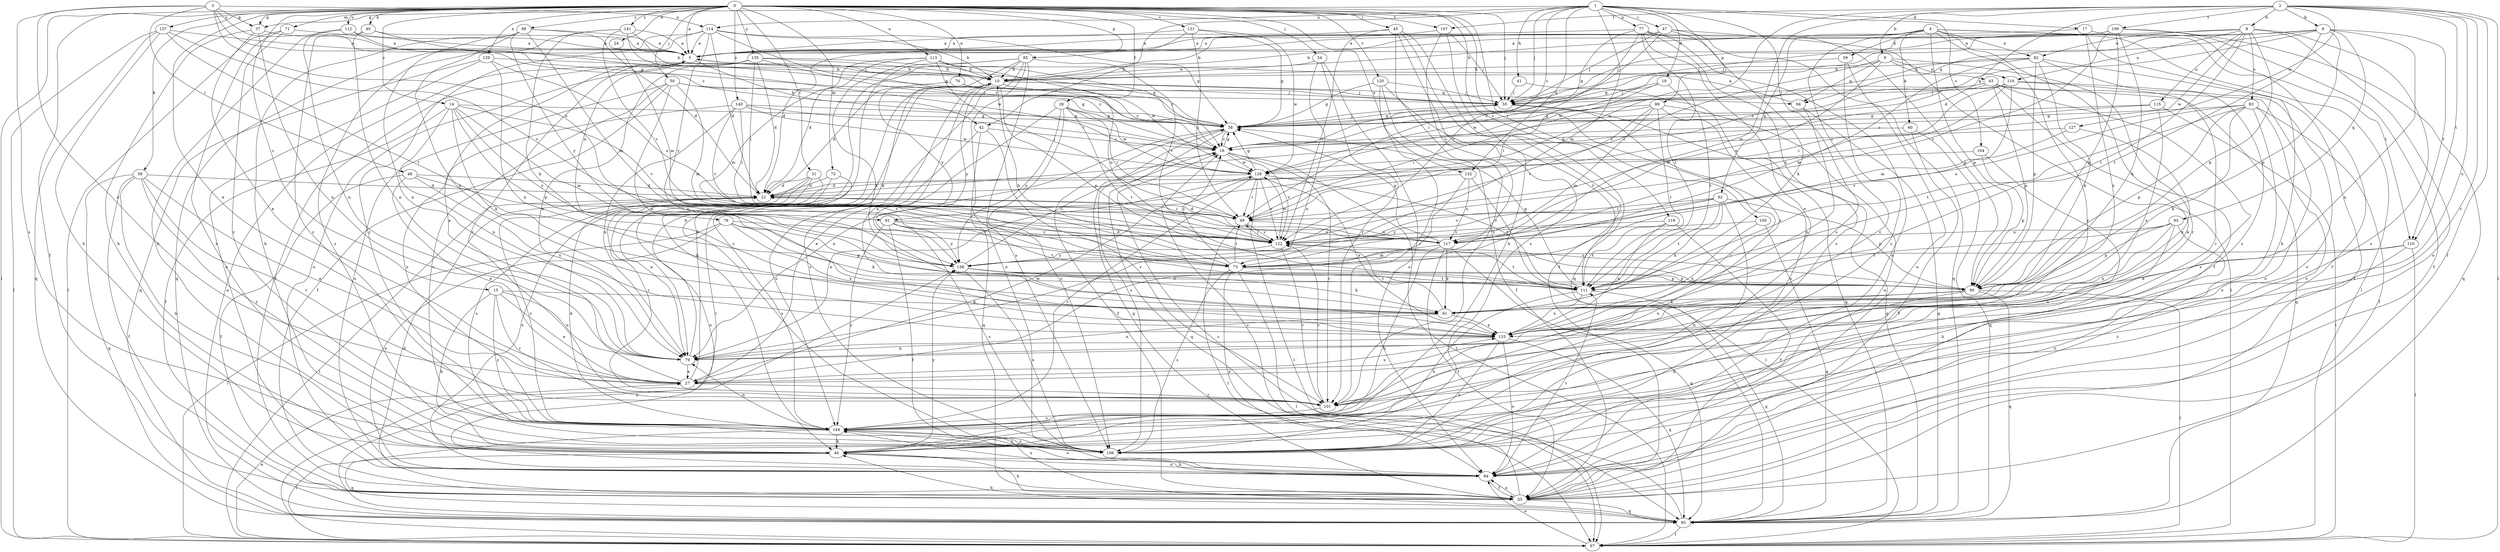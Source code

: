 strict digraph  {
0;
1;
2;
3;
4;
5;
6;
8;
9;
10;
14;
15;
16;
17;
19;
21;
24;
27;
28;
31;
33;
37;
38;
40;
41;
42;
43;
44;
45;
47;
48;
49;
50;
54;
55;
58;
59;
60;
61;
67;
71;
72;
73;
76;
77;
78;
79;
81;
82;
83;
84;
85;
88;
90;
92;
93;
94;
95;
98;
100;
101;
104;
106;
107;
109;
110;
111;
112;
113;
114;
115;
116;
117;
119;
120;
121;
122;
127;
128;
129;
132;
133;
135;
137;
138;
140;
141;
144;
0 -> 5  [label=a];
0 -> 14  [label=c];
0 -> 15  [label=c];
0 -> 24  [label=e];
0 -> 27  [label=e];
0 -> 28  [label=f];
0 -> 31  [label=f];
0 -> 33  [label=f];
0 -> 37  [label=g];
0 -> 40  [label=h];
0 -> 45  [label=i];
0 -> 50  [label=j];
0 -> 54  [label=j];
0 -> 55  [label=j];
0 -> 58  [label=k];
0 -> 67  [label=l];
0 -> 71  [label=m];
0 -> 72  [label=m];
0 -> 76  [label=n];
0 -> 85  [label=p];
0 -> 98  [label=r];
0 -> 100  [label=r];
0 -> 107  [label=t];
0 -> 112  [label=u];
0 -> 113  [label=u];
0 -> 119  [label=v];
0 -> 120  [label=v];
0 -> 121  [label=v];
0 -> 129  [label=x];
0 -> 132  [label=x];
0 -> 135  [label=y];
0 -> 137  [label=y];
0 -> 140  [label=z];
0 -> 141  [label=z];
0 -> 144  [label=z];
1 -> 16  [label=c];
1 -> 17  [label=d];
1 -> 19  [label=d];
1 -> 37  [label=g];
1 -> 41  [label=h];
1 -> 42  [label=h];
1 -> 47  [label=i];
1 -> 55  [label=j];
1 -> 73  [label=m];
1 -> 77  [label=n];
1 -> 88  [label=p];
1 -> 104  [label=s];
1 -> 106  [label=s];
1 -> 114  [label=u];
1 -> 132  [label=x];
2 -> 6  [label=b];
2 -> 8  [label=b];
2 -> 9  [label=b];
2 -> 21  [label=d];
2 -> 33  [label=f];
2 -> 67  [label=l];
2 -> 73  [label=m];
2 -> 81  [label=o];
2 -> 101  [label=r];
2 -> 107  [label=t];
2 -> 109  [label=t];
2 -> 110  [label=t];
2 -> 127  [label=w];
2 -> 133  [label=x];
3 -> 16  [label=c];
3 -> 27  [label=e];
3 -> 37  [label=g];
3 -> 38  [label=g];
3 -> 48  [label=i];
3 -> 81  [label=o];
3 -> 106  [label=s];
3 -> 114  [label=u];
4 -> 10  [label=b];
4 -> 33  [label=f];
4 -> 59  [label=k];
4 -> 60  [label=k];
4 -> 67  [label=l];
4 -> 82  [label=o];
4 -> 90  [label=p];
4 -> 92  [label=q];
4 -> 101  [label=r];
4 -> 110  [label=t];
4 -> 144  [label=z];
5 -> 10  [label=b];
5 -> 33  [label=f];
5 -> 42  [label=h];
5 -> 78  [label=n];
6 -> 5  [label=a];
6 -> 38  [label=g];
6 -> 55  [label=j];
6 -> 79  [label=n];
6 -> 90  [label=p];
6 -> 93  [label=q];
6 -> 94  [label=q];
6 -> 110  [label=t];
6 -> 111  [label=t];
8 -> 55  [label=j];
8 -> 82  [label=o];
8 -> 83  [label=o];
8 -> 84  [label=o];
8 -> 90  [label=p];
8 -> 106  [label=s];
8 -> 111  [label=t];
8 -> 115  [label=u];
8 -> 116  [label=u];
8 -> 128  [label=w];
9 -> 38  [label=g];
9 -> 43  [label=h];
9 -> 49  [label=i];
9 -> 94  [label=q];
9 -> 101  [label=r];
9 -> 116  [label=u];
9 -> 117  [label=u];
10 -> 55  [label=j];
10 -> 67  [label=l];
10 -> 90  [label=p];
10 -> 94  [label=q];
10 -> 106  [label=s];
10 -> 117  [label=u];
10 -> 133  [label=x];
10 -> 138  [label=y];
14 -> 33  [label=f];
14 -> 38  [label=g];
14 -> 61  [label=k];
14 -> 73  [label=m];
14 -> 79  [label=n];
14 -> 90  [label=p];
14 -> 122  [label=v];
14 -> 138  [label=y];
15 -> 27  [label=e];
15 -> 44  [label=h];
15 -> 61  [label=k];
15 -> 79  [label=n];
15 -> 101  [label=r];
15 -> 144  [label=z];
16 -> 38  [label=g];
16 -> 67  [label=l];
16 -> 95  [label=q];
16 -> 101  [label=r];
16 -> 122  [label=v];
16 -> 128  [label=w];
17 -> 5  [label=a];
17 -> 33  [label=f];
17 -> 44  [label=h];
17 -> 133  [label=x];
19 -> 49  [label=i];
19 -> 55  [label=j];
19 -> 111  [label=t];
19 -> 128  [label=w];
21 -> 49  [label=i];
21 -> 67  [label=l];
21 -> 144  [label=z];
24 -> 73  [label=m];
27 -> 5  [label=a];
27 -> 10  [label=b];
27 -> 101  [label=r];
27 -> 128  [label=w];
27 -> 133  [label=x];
28 -> 27  [label=e];
28 -> 38  [label=g];
28 -> 49  [label=i];
28 -> 106  [label=s];
28 -> 111  [label=t];
28 -> 128  [label=w];
28 -> 138  [label=y];
31 -> 21  [label=d];
31 -> 79  [label=n];
31 -> 84  [label=o];
31 -> 101  [label=r];
31 -> 106  [label=s];
33 -> 16  [label=c];
33 -> 21  [label=d];
33 -> 38  [label=g];
33 -> 44  [label=h];
33 -> 84  [label=o];
33 -> 95  [label=q];
37 -> 5  [label=a];
37 -> 27  [label=e];
37 -> 44  [label=h];
37 -> 79  [label=n];
38 -> 16  [label=c];
38 -> 33  [label=f];
38 -> 55  [label=j];
38 -> 79  [label=n];
38 -> 106  [label=s];
40 -> 5  [label=a];
40 -> 79  [label=n];
40 -> 128  [label=w];
40 -> 144  [label=z];
41 -> 55  [label=j];
41 -> 95  [label=q];
42 -> 16  [label=c];
42 -> 95  [label=q];
42 -> 101  [label=r];
42 -> 144  [label=z];
43 -> 16  [label=c];
43 -> 21  [label=d];
43 -> 27  [label=e];
43 -> 55  [label=j];
43 -> 84  [label=o];
43 -> 90  [label=p];
43 -> 95  [label=q];
43 -> 106  [label=s];
44 -> 84  [label=o];
44 -> 95  [label=q];
44 -> 138  [label=y];
45 -> 5  [label=a];
45 -> 33  [label=f];
45 -> 95  [label=q];
45 -> 101  [label=r];
45 -> 106  [label=s];
45 -> 122  [label=v];
47 -> 5  [label=a];
47 -> 10  [label=b];
47 -> 49  [label=i];
47 -> 55  [label=j];
47 -> 61  [label=k];
47 -> 67  [label=l];
47 -> 95  [label=q];
48 -> 21  [label=d];
48 -> 27  [label=e];
48 -> 33  [label=f];
48 -> 122  [label=v];
48 -> 133  [label=x];
49 -> 21  [label=d];
49 -> 67  [label=l];
49 -> 117  [label=u];
49 -> 122  [label=v];
50 -> 33  [label=f];
50 -> 38  [label=g];
50 -> 55  [label=j];
50 -> 73  [label=m];
50 -> 84  [label=o];
50 -> 106  [label=s];
50 -> 133  [label=x];
54 -> 10  [label=b];
54 -> 79  [label=n];
54 -> 84  [label=o];
54 -> 101  [label=r];
55 -> 38  [label=g];
55 -> 95  [label=q];
55 -> 101  [label=r];
58 -> 21  [label=d];
58 -> 27  [label=e];
58 -> 33  [label=f];
58 -> 44  [label=h];
58 -> 95  [label=q];
58 -> 101  [label=r];
58 -> 144  [label=z];
59 -> 10  [label=b];
59 -> 84  [label=o];
59 -> 144  [label=z];
60 -> 16  [label=c];
60 -> 33  [label=f];
60 -> 95  [label=q];
61 -> 79  [label=n];
61 -> 122  [label=v];
61 -> 133  [label=x];
67 -> 27  [label=e];
67 -> 84  [label=o];
71 -> 5  [label=a];
71 -> 67  [label=l];
71 -> 106  [label=s];
71 -> 144  [label=z];
72 -> 21  [label=d];
72 -> 84  [label=o];
72 -> 106  [label=s];
73 -> 16  [label=c];
73 -> 21  [label=d];
73 -> 49  [label=i];
73 -> 67  [label=l];
73 -> 84  [label=o];
73 -> 90  [label=p];
73 -> 106  [label=s];
76 -> 16  [label=c];
76 -> 21  [label=d];
76 -> 55  [label=j];
77 -> 5  [label=a];
77 -> 27  [label=e];
77 -> 38  [label=g];
77 -> 84  [label=o];
77 -> 90  [label=p];
77 -> 106  [label=s];
77 -> 111  [label=t];
77 -> 122  [label=v];
78 -> 61  [label=k];
78 -> 67  [label=l];
78 -> 84  [label=o];
78 -> 90  [label=p];
78 -> 122  [label=v];
78 -> 133  [label=x];
79 -> 10  [label=b];
79 -> 27  [label=e];
81 -> 33  [label=f];
81 -> 106  [label=s];
81 -> 111  [label=t];
81 -> 117  [label=u];
81 -> 122  [label=v];
81 -> 138  [label=y];
81 -> 144  [label=z];
82 -> 10  [label=b];
82 -> 33  [label=f];
82 -> 61  [label=k];
82 -> 73  [label=m];
82 -> 90  [label=p];
82 -> 128  [label=w];
82 -> 144  [label=z];
83 -> 33  [label=f];
83 -> 38  [label=g];
83 -> 61  [label=k];
83 -> 84  [label=o];
83 -> 90  [label=p];
83 -> 106  [label=s];
83 -> 111  [label=t];
83 -> 117  [label=u];
84 -> 33  [label=f];
84 -> 44  [label=h];
84 -> 111  [label=t];
84 -> 144  [label=z];
85 -> 10  [label=b];
85 -> 44  [label=h];
85 -> 79  [label=n];
85 -> 84  [label=o];
85 -> 106  [label=s];
85 -> 122  [label=v];
85 -> 138  [label=y];
85 -> 144  [label=z];
88 -> 38  [label=g];
88 -> 49  [label=i];
88 -> 73  [label=m];
88 -> 84  [label=o];
88 -> 106  [label=s];
88 -> 111  [label=t];
88 -> 122  [label=v];
90 -> 10  [label=b];
90 -> 44  [label=h];
90 -> 61  [label=k];
90 -> 67  [label=l];
90 -> 95  [label=q];
90 -> 133  [label=x];
92 -> 44  [label=h];
92 -> 49  [label=i];
92 -> 61  [label=k];
92 -> 90  [label=p];
92 -> 111  [label=t];
92 -> 122  [label=v];
92 -> 138  [label=y];
93 -> 44  [label=h];
93 -> 84  [label=o];
93 -> 90  [label=p];
93 -> 111  [label=t];
93 -> 117  [label=u];
93 -> 133  [label=x];
94 -> 5  [label=a];
94 -> 79  [label=n];
94 -> 95  [label=q];
95 -> 5  [label=a];
95 -> 16  [label=c];
95 -> 44  [label=h];
95 -> 67  [label=l];
95 -> 138  [label=y];
98 -> 5  [label=a];
98 -> 21  [label=d];
98 -> 44  [label=h];
98 -> 73  [label=m];
98 -> 79  [label=n];
98 -> 133  [label=x];
98 -> 138  [label=y];
100 -> 95  [label=q];
100 -> 122  [label=v];
100 -> 133  [label=x];
101 -> 122  [label=v];
101 -> 144  [label=z];
104 -> 90  [label=p];
104 -> 106  [label=s];
104 -> 128  [label=w];
106 -> 144  [label=z];
107 -> 5  [label=a];
107 -> 44  [label=h];
107 -> 55  [label=j];
107 -> 117  [label=u];
109 -> 5  [label=a];
109 -> 10  [label=b];
109 -> 33  [label=f];
109 -> 55  [label=j];
109 -> 61  [label=k];
109 -> 90  [label=p];
109 -> 95  [label=q];
109 -> 122  [label=v];
110 -> 61  [label=k];
110 -> 67  [label=l];
110 -> 138  [label=y];
110 -> 144  [label=z];
111 -> 38  [label=g];
111 -> 44  [label=h];
111 -> 95  [label=q];
111 -> 133  [label=x];
112 -> 5  [label=a];
112 -> 10  [label=b];
112 -> 44  [label=h];
112 -> 79  [label=n];
113 -> 10  [label=b];
113 -> 16  [label=c];
113 -> 21  [label=d];
113 -> 49  [label=i];
113 -> 61  [label=k];
113 -> 73  [label=m];
113 -> 128  [label=w];
114 -> 5  [label=a];
114 -> 10  [label=b];
114 -> 16  [label=c];
114 -> 21  [label=d];
114 -> 38  [label=g];
114 -> 106  [label=s];
114 -> 138  [label=y];
114 -> 144  [label=z];
115 -> 16  [label=c];
115 -> 38  [label=g];
115 -> 67  [label=l];
115 -> 133  [label=x];
116 -> 16  [label=c];
116 -> 49  [label=i];
116 -> 55  [label=j];
116 -> 73  [label=m];
116 -> 101  [label=r];
116 -> 106  [label=s];
116 -> 117  [label=u];
117 -> 33  [label=f];
117 -> 38  [label=g];
117 -> 44  [label=h];
117 -> 61  [label=k];
117 -> 73  [label=m];
117 -> 95  [label=q];
119 -> 33  [label=f];
119 -> 111  [label=t];
119 -> 122  [label=v];
119 -> 133  [label=x];
120 -> 33  [label=f];
120 -> 38  [label=g];
120 -> 55  [label=j];
120 -> 101  [label=r];
120 -> 111  [label=t];
121 -> 5  [label=a];
121 -> 21  [label=d];
121 -> 38  [label=g];
121 -> 49  [label=i];
121 -> 128  [label=w];
122 -> 49  [label=i];
122 -> 101  [label=r];
122 -> 111  [label=t];
122 -> 128  [label=w];
122 -> 138  [label=y];
127 -> 16  [label=c];
127 -> 122  [label=v];
127 -> 133  [label=x];
128 -> 21  [label=d];
128 -> 38  [label=g];
128 -> 49  [label=i];
128 -> 67  [label=l];
128 -> 79  [label=n];
128 -> 111  [label=t];
128 -> 122  [label=v];
128 -> 133  [label=x];
128 -> 144  [label=z];
129 -> 10  [label=b];
129 -> 84  [label=o];
129 -> 95  [label=q];
129 -> 117  [label=u];
129 -> 133  [label=x];
132 -> 21  [label=d];
132 -> 27  [label=e];
132 -> 67  [label=l];
132 -> 117  [label=u];
133 -> 79  [label=n];
133 -> 84  [label=o];
133 -> 95  [label=q];
133 -> 106  [label=s];
135 -> 10  [label=b];
135 -> 16  [label=c];
135 -> 21  [label=d];
135 -> 38  [label=g];
135 -> 49  [label=i];
135 -> 79  [label=n];
135 -> 84  [label=o];
135 -> 101  [label=r];
137 -> 5  [label=a];
137 -> 44  [label=h];
137 -> 67  [label=l];
137 -> 95  [label=q];
137 -> 111  [label=t];
137 -> 122  [label=v];
138 -> 16  [label=c];
138 -> 61  [label=k];
138 -> 90  [label=p];
138 -> 106  [label=s];
138 -> 111  [label=t];
140 -> 16  [label=c];
140 -> 38  [label=g];
140 -> 49  [label=i];
140 -> 79  [label=n];
140 -> 122  [label=v];
140 -> 128  [label=w];
140 -> 144  [label=z];
141 -> 5  [label=a];
141 -> 38  [label=g];
141 -> 55  [label=j];
141 -> 61  [label=k];
141 -> 95  [label=q];
141 -> 122  [label=v];
144 -> 21  [label=d];
144 -> 44  [label=h];
144 -> 67  [label=l];
144 -> 79  [label=n];
144 -> 84  [label=o];
144 -> 106  [label=s];
}
